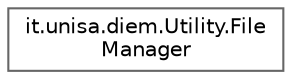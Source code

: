 digraph "Graphical Class Hierarchy"
{
 // LATEX_PDF_SIZE
  bgcolor="transparent";
  edge [fontname=Helvetica,fontsize=10,labelfontname=Helvetica,labelfontsize=10];
  node [fontname=Helvetica,fontsize=10,shape=box,height=0.2,width=0.4];
  rankdir="LR";
  Node0 [id="Node000000",label="it.unisa.diem.Utility.File\lManager",height=0.2,width=0.4,color="grey40", fillcolor="white", style="filled",URL="$classit_1_1unisa_1_1diem_1_1Utility_1_1FileManager.html",tooltip=" "];
}
